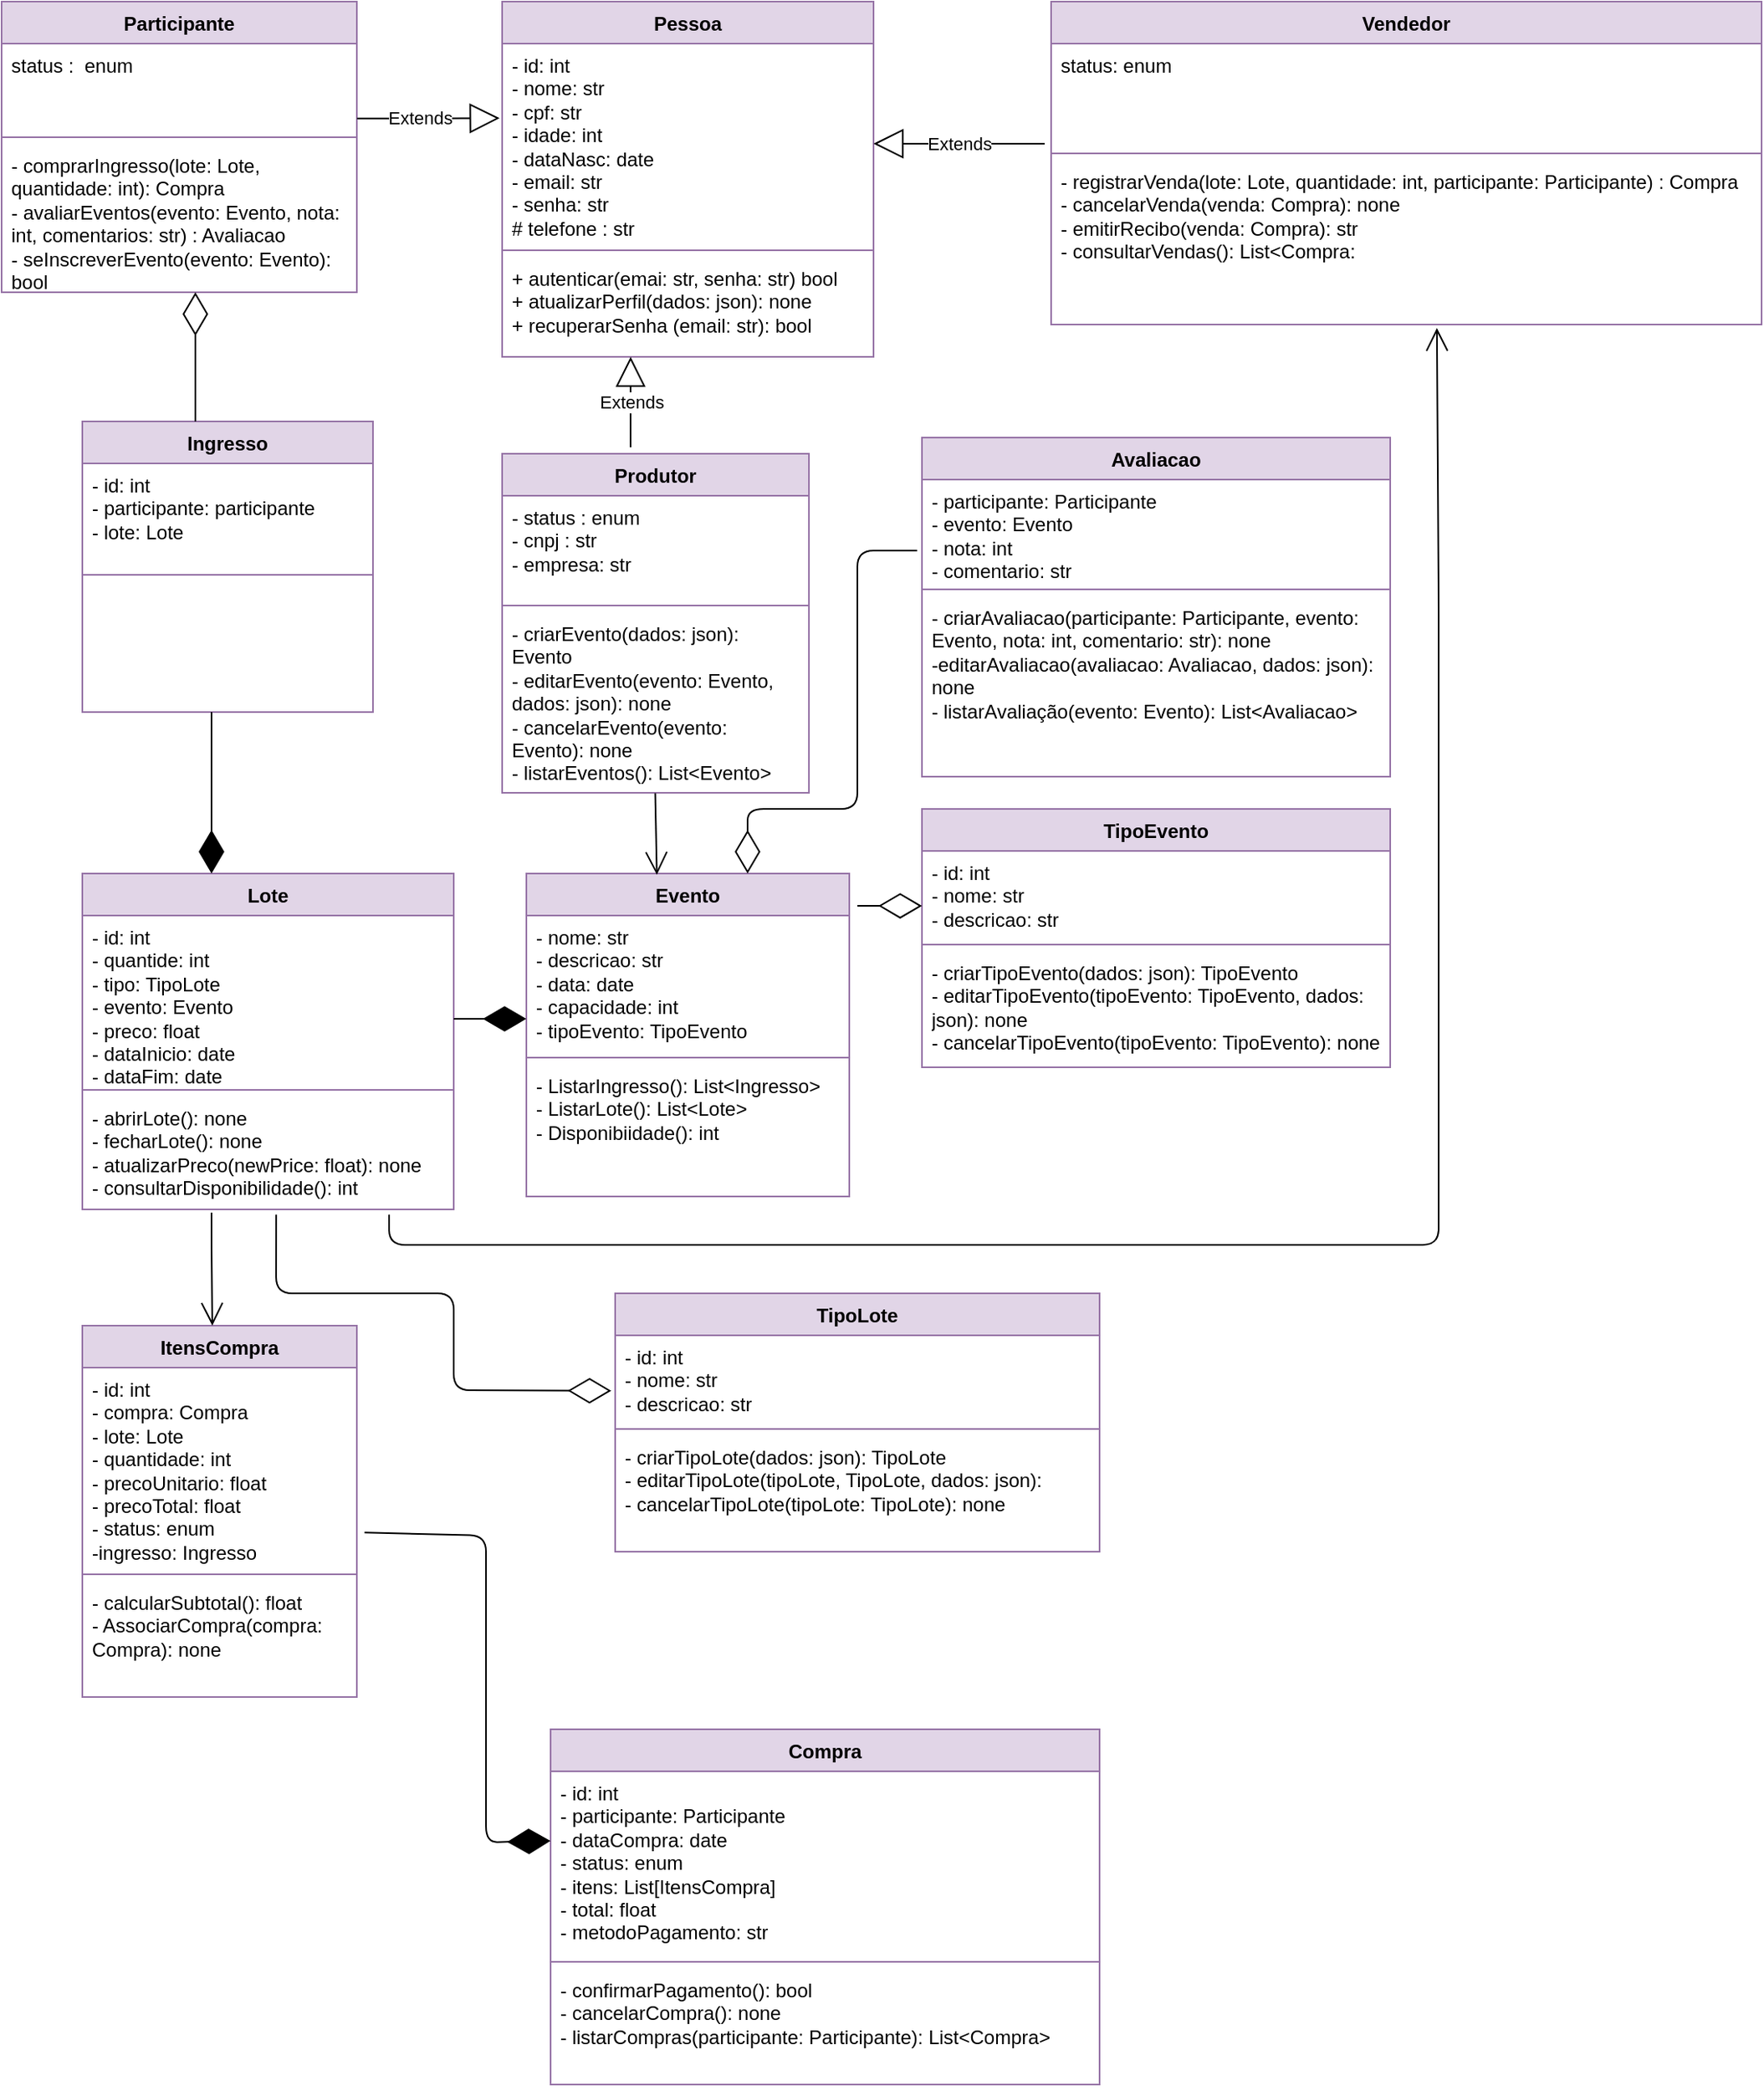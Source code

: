 <mxfile>
    <diagram id="XfVH0HAjjys5zsh1K343" name="Page-1">
        <mxGraphModel dx="2066" dy="721" grid="1" gridSize="10" guides="1" tooltips="1" connect="1" arrows="1" fold="1" page="1" pageScale="1" pageWidth="850" pageHeight="1100" math="0" shadow="0">
            <root>
                <mxCell id="0"/>
                <mxCell id="1" parent="0"/>
                <mxCell id="6" value="Pessoa" style="swimlane;fontStyle=1;align=center;verticalAlign=top;childLayout=stackLayout;horizontal=1;startSize=26;horizontalStack=0;resizeParent=1;resizeParentMax=0;resizeLast=0;collapsible=1;marginBottom=0;whiteSpace=wrap;html=1;fillColor=#e1d5e7;strokeColor=#9673a6;" parent="1" vertex="1">
                    <mxGeometry x="270" y="20" width="230" height="220" as="geometry"/>
                </mxCell>
                <mxCell id="7" value="- id: int&lt;div&gt;- nome: str&lt;/div&gt;&lt;div&gt;- cpf: str&lt;/div&gt;&lt;div&gt;- idade: int&lt;/div&gt;&lt;div&gt;- dataNasc: date&lt;/div&gt;&lt;div&gt;&lt;div style=&quot;scrollbar-color: light-dark(#e2e2e2, #4b4b4b)&lt;br/&gt;&#x9;&#x9;&#x9;&#x9;&#x9;light-dark(#fbfbfb, var(--dark-panel-color));&quot;&gt;- email: str&lt;/div&gt;&lt;div style=&quot;scrollbar-color: light-dark(#e2e2e2, #4b4b4b)&lt;br/&gt;&#x9;&#x9;&#x9;&#x9;&#x9;light-dark(#fbfbfb, var(--dark-panel-color));&quot;&gt;- senha: str&lt;/div&gt;&lt;div style=&quot;scrollbar-color: light-dark(#e2e2e2, #4b4b4b)&lt;br/&gt;&#x9;&#x9;&#x9;&#x9;&#x9;light-dark(#fbfbfb, var(--dark-panel-color));&quot;&gt;# telefone : str&lt;/div&gt;&lt;/div&gt;" style="text;strokeColor=none;fillColor=none;align=left;verticalAlign=top;spacingLeft=4;spacingRight=4;overflow=hidden;rotatable=0;points=[[0,0.5],[1,0.5]];portConstraint=eastwest;whiteSpace=wrap;html=1;" parent="6" vertex="1">
                    <mxGeometry y="26" width="230" height="124" as="geometry"/>
                </mxCell>
                <mxCell id="8" value="" style="line;strokeWidth=1;fillColor=none;align=left;verticalAlign=middle;spacingTop=-1;spacingLeft=3;spacingRight=3;rotatable=0;labelPosition=right;points=[];portConstraint=eastwest;strokeColor=inherit;" parent="6" vertex="1">
                    <mxGeometry y="150" width="230" height="8" as="geometry"/>
                </mxCell>
                <mxCell id="9" value="+ autenticar(emai: str, senha: str) bool&lt;div&gt;+ atualizarPerfil(dados: json): none&lt;/div&gt;&lt;div&gt;+ recuperarSenha (email: str): bool&lt;/div&gt;&lt;div&gt;&lt;br&gt;&lt;/div&gt;" style="text;strokeColor=none;fillColor=none;align=left;verticalAlign=top;spacingLeft=4;spacingRight=4;overflow=hidden;rotatable=0;points=[[0,0.5],[1,0.5]];portConstraint=eastwest;whiteSpace=wrap;html=1;" parent="6" vertex="1">
                    <mxGeometry y="158" width="230" height="62" as="geometry"/>
                </mxCell>
                <mxCell id="11" value="Participante" style="swimlane;fontStyle=1;align=center;verticalAlign=top;childLayout=stackLayout;horizontal=1;startSize=26;horizontalStack=0;resizeParent=1;resizeParentMax=0;resizeLast=0;collapsible=1;marginBottom=0;whiteSpace=wrap;html=1;fillColor=#e1d5e7;strokeColor=#9673a6;" parent="1" vertex="1">
                    <mxGeometry x="-40" y="20" width="220" height="180" as="geometry"/>
                </mxCell>
                <mxCell id="12" value="&lt;div style=&quot;scrollbar-color: light-dark(#e2e2e2, #4b4b4b)&lt;br/&gt;&#x9;&#x9;&#x9;&#x9;&#x9;light-dark(#fbfbfb, var(--dark-panel-color));&quot;&gt;status :&amp;nbsp; enum&lt;/div&gt;" style="text;strokeColor=none;fillColor=none;align=left;verticalAlign=top;spacingLeft=4;spacingRight=4;overflow=hidden;rotatable=0;points=[[0,0.5],[1,0.5]];portConstraint=eastwest;whiteSpace=wrap;html=1;" parent="11" vertex="1">
                    <mxGeometry y="26" width="220" height="54" as="geometry"/>
                </mxCell>
                <mxCell id="13" value="" style="line;strokeWidth=1;fillColor=none;align=left;verticalAlign=middle;spacingTop=-1;spacingLeft=3;spacingRight=3;rotatable=0;labelPosition=right;points=[];portConstraint=eastwest;strokeColor=inherit;" parent="11" vertex="1">
                    <mxGeometry y="80" width="220" height="8" as="geometry"/>
                </mxCell>
                <mxCell id="14" value="- comprarIngresso(lote: Lote, quantidade: int): Compra&lt;div&gt;- avaliarEventos(evento: Evento, nota: int, comentarios: str) : Avaliacao&lt;/div&gt;&lt;div&gt;- seInscreverEvento(evento: Evento): bool&lt;/div&gt;" style="text;strokeColor=none;fillColor=none;align=left;verticalAlign=top;spacingLeft=4;spacingRight=4;overflow=hidden;rotatable=0;points=[[0,0.5],[1,0.5]];portConstraint=eastwest;whiteSpace=wrap;html=1;" parent="11" vertex="1">
                    <mxGeometry y="88" width="220" height="92" as="geometry"/>
                </mxCell>
                <mxCell id="15" value="Produtor" style="swimlane;fontStyle=1;align=center;verticalAlign=top;childLayout=stackLayout;horizontal=1;startSize=26;horizontalStack=0;resizeParent=1;resizeParentMax=0;resizeLast=0;collapsible=1;marginBottom=0;whiteSpace=wrap;html=1;fillColor=#e1d5e7;strokeColor=#9673a6;" parent="1" vertex="1">
                    <mxGeometry x="270" y="300" width="190" height="210" as="geometry"/>
                </mxCell>
                <mxCell id="16" value="&lt;div style=&quot;scrollbar-color: light-dark(#e2e2e2, #4b4b4b)&lt;br/&gt;&#x9;&#x9;&#x9;&#x9;&#x9;light-dark(#fbfbfb, var(--dark-panel-color));&quot;&gt;&lt;span style=&quot;background-color: transparent;&quot;&gt;- status : enum&lt;/span&gt;&lt;/div&gt;&lt;div style=&quot;scrollbar-color: light-dark(#e2e2e2, #4b4b4b)&lt;br/&gt;&#x9;&#x9;&#x9;&#x9;&#x9;light-dark(#fbfbfb, var(--dark-panel-color));&quot;&gt;&lt;span style=&quot;background-color: transparent;&quot;&gt;- cnpj : str&lt;/span&gt;&lt;br&gt;&lt;/div&gt;&lt;div style=&quot;scrollbar-color: light-dark(#e2e2e2, #4b4b4b)&lt;br/&gt;&#x9;&#x9;&#x9;&#x9;&#x9;light-dark(#fbfbfb, var(--dark-panel-color));&quot;&gt;- empresa: str&lt;/div&gt;" style="text;strokeColor=none;fillColor=none;align=left;verticalAlign=top;spacingLeft=4;spacingRight=4;overflow=hidden;rotatable=0;points=[[0,0.5],[1,0.5]];portConstraint=eastwest;whiteSpace=wrap;html=1;" parent="15" vertex="1">
                    <mxGeometry y="26" width="190" height="64" as="geometry"/>
                </mxCell>
                <mxCell id="17" value="" style="line;strokeWidth=1;fillColor=none;align=left;verticalAlign=middle;spacingTop=-1;spacingLeft=3;spacingRight=3;rotatable=0;labelPosition=right;points=[];portConstraint=eastwest;strokeColor=inherit;" parent="15" vertex="1">
                    <mxGeometry y="90" width="190" height="8" as="geometry"/>
                </mxCell>
                <mxCell id="18" value="- criarEvento(dados: json): Evento&lt;div&gt;- editarEvento(evento: Evento, dados: json): none&lt;/div&gt;&lt;div&gt;- cancelarEvento(evento: Evento): none&lt;/div&gt;&lt;div&gt;- listarEventos(): List&amp;lt;Evento&amp;gt;&lt;/div&gt;" style="text;strokeColor=none;fillColor=none;align=left;verticalAlign=top;spacingLeft=4;spacingRight=4;overflow=hidden;rotatable=0;points=[[0,0.5],[1,0.5]];portConstraint=eastwest;whiteSpace=wrap;html=1;" parent="15" vertex="1">
                    <mxGeometry y="98" width="190" height="112" as="geometry"/>
                </mxCell>
                <mxCell id="19" value="Vendedor" style="swimlane;fontStyle=1;align=center;verticalAlign=top;childLayout=stackLayout;horizontal=1;startSize=26;horizontalStack=0;resizeParent=1;resizeParentMax=0;resizeLast=0;collapsible=1;marginBottom=0;whiteSpace=wrap;html=1;fillColor=#e1d5e7;strokeColor=#9673a6;" parent="1" vertex="1">
                    <mxGeometry x="610" y="20" width="440" height="200" as="geometry"/>
                </mxCell>
                <mxCell id="20" value="&lt;div style=&quot;scrollbar-color: light-dark(#e2e2e2, #4b4b4b)&lt;br/&gt;&#x9;&#x9;&#x9;&#x9;&#x9;light-dark(#fbfbfb, var(--dark-panel-color));&quot;&gt;status: enum&lt;/div&gt;" style="text;strokeColor=none;fillColor=none;align=left;verticalAlign=top;spacingLeft=4;spacingRight=4;overflow=hidden;rotatable=0;points=[[0,0.5],[1,0.5]];portConstraint=eastwest;whiteSpace=wrap;html=1;" parent="19" vertex="1">
                    <mxGeometry y="26" width="440" height="64" as="geometry"/>
                </mxCell>
                <mxCell id="21" value="" style="line;strokeWidth=1;fillColor=none;align=left;verticalAlign=middle;spacingTop=-1;spacingLeft=3;spacingRight=3;rotatable=0;labelPosition=right;points=[];portConstraint=eastwest;strokeColor=inherit;" parent="19" vertex="1">
                    <mxGeometry y="90" width="440" height="8" as="geometry"/>
                </mxCell>
                <mxCell id="22" value="- registrarVenda(lote: Lote, quantidade: int, participante: Participante) : Compra&amp;nbsp;&lt;div&gt;- cancelarVenda(venda: Compra): none&lt;/div&gt;&lt;div&gt;- emitirRecibo(venda: Compra): str&lt;/div&gt;&lt;div&gt;- consultarVendas(): List&amp;lt;Compra:&lt;/div&gt;&lt;div&gt;&lt;br&gt;&lt;/div&gt;" style="text;strokeColor=none;fillColor=none;align=left;verticalAlign=top;spacingLeft=4;spacingRight=4;overflow=hidden;rotatable=0;points=[[0,0.5],[1,0.5]];portConstraint=eastwest;whiteSpace=wrap;html=1;" parent="19" vertex="1">
                    <mxGeometry y="98" width="440" height="102" as="geometry"/>
                </mxCell>
                <mxCell id="23" value="Extends" style="endArrow=block;endSize=16;endFill=0;html=1;exitX=1.001;exitY=0.039;exitDx=0;exitDy=0;entryX=-0.007;entryY=0.372;entryDx=0;entryDy=0;exitPerimeter=0;entryPerimeter=0;" parent="1" target="7" edge="1">
                    <mxGeometry x="-0.125" width="160" relative="1" as="geometry">
                        <mxPoint x="180.16" y="92.418" as="sourcePoint"/>
                        <mxPoint x="270" y="90" as="targetPoint"/>
                        <Array as="points">
                            <mxPoint x="240" y="92.34"/>
                        </Array>
                        <mxPoint as="offset"/>
                    </mxGeometry>
                </mxCell>
                <mxCell id="24" value="Extends" style="endArrow=block;endSize=16;endFill=0;html=1;entryX=0.5;entryY=1;entryDx=0;entryDy=0;" parent="1" edge="1">
                    <mxGeometry width="160" relative="1" as="geometry">
                        <mxPoint x="349.56" y="296" as="sourcePoint"/>
                        <mxPoint x="349.56" y="240" as="targetPoint"/>
                    </mxGeometry>
                </mxCell>
                <mxCell id="25" value="Extends" style="endArrow=block;endSize=16;endFill=0;html=1;entryX=1;entryY=0.5;entryDx=0;entryDy=0;" parent="1" target="7" edge="1">
                    <mxGeometry width="160" relative="1" as="geometry">
                        <mxPoint x="606" y="108" as="sourcePoint"/>
                        <mxPoint x="500" y="140" as="targetPoint"/>
                    </mxGeometry>
                </mxCell>
                <mxCell id="26" value="Evento" style="swimlane;fontStyle=1;align=center;verticalAlign=top;childLayout=stackLayout;horizontal=1;startSize=26;horizontalStack=0;resizeParent=1;resizeParentMax=0;resizeLast=0;collapsible=1;marginBottom=0;whiteSpace=wrap;html=1;fillColor=#e1d5e7;strokeColor=#9673a6;" parent="1" vertex="1">
                    <mxGeometry x="285" y="560" width="200" height="200" as="geometry"/>
                </mxCell>
                <mxCell id="27" value="&lt;div&gt;- nome: str&lt;/div&gt;&lt;div&gt;- descricao: str&lt;/div&gt;&lt;div&gt;- data: date&lt;/div&gt;- capacidade: int&lt;div&gt;- tipoEvento: TipoEvento&lt;/div&gt;&lt;div&gt;&lt;br&gt;&lt;/div&gt;" style="text;strokeColor=none;fillColor=none;align=left;verticalAlign=top;spacingLeft=4;spacingRight=4;overflow=hidden;rotatable=0;points=[[0,0.5],[1,0.5]];portConstraint=eastwest;whiteSpace=wrap;html=1;" parent="26" vertex="1">
                    <mxGeometry y="26" width="200" height="84" as="geometry"/>
                </mxCell>
                <mxCell id="28" value="" style="line;strokeWidth=1;fillColor=none;align=left;verticalAlign=middle;spacingTop=-1;spacingLeft=3;spacingRight=3;rotatable=0;labelPosition=right;points=[];portConstraint=eastwest;strokeColor=inherit;" parent="26" vertex="1">
                    <mxGeometry y="110" width="200" height="8" as="geometry"/>
                </mxCell>
                <mxCell id="29" value="- ListarIngresso(): List&amp;lt;Ingresso&amp;gt;&lt;div&gt;- ListarLote(): List&amp;lt;Lote&amp;gt;&lt;/div&gt;&lt;div&gt;- Disponibiidade(): int&lt;/div&gt;" style="text;strokeColor=none;fillColor=none;align=left;verticalAlign=top;spacingLeft=4;spacingRight=4;overflow=hidden;rotatable=0;points=[[0,0.5],[1,0.5]];portConstraint=eastwest;whiteSpace=wrap;html=1;" parent="26" vertex="1">
                    <mxGeometry y="118" width="200" height="82" as="geometry"/>
                </mxCell>
                <mxCell id="30" value="Ingresso" style="swimlane;fontStyle=1;align=center;verticalAlign=top;childLayout=stackLayout;horizontal=1;startSize=26;horizontalStack=0;resizeParent=1;resizeParentMax=0;resizeLast=0;collapsible=1;marginBottom=0;whiteSpace=wrap;html=1;fillColor=#e1d5e7;strokeColor=#9673a6;" parent="1" vertex="1">
                    <mxGeometry x="10" y="280" width="180" height="180" as="geometry"/>
                </mxCell>
                <mxCell id="31" value="&lt;div&gt;- id: int&lt;/div&gt;- participante: participante&lt;div&gt;- lote: Lote&lt;/div&gt;&lt;div&gt;&lt;br&gt;&lt;/div&gt;" style="text;strokeColor=none;fillColor=none;align=left;verticalAlign=top;spacingLeft=4;spacingRight=4;overflow=hidden;rotatable=0;points=[[0,0.5],[1,0.5]];portConstraint=eastwest;whiteSpace=wrap;html=1;" parent="30" vertex="1">
                    <mxGeometry y="26" width="180" height="64" as="geometry"/>
                </mxCell>
                <mxCell id="32" value="" style="line;strokeWidth=1;fillColor=none;align=left;verticalAlign=middle;spacingTop=-1;spacingLeft=3;spacingRight=3;rotatable=0;labelPosition=right;points=[];portConstraint=eastwest;strokeColor=inherit;" parent="30" vertex="1">
                    <mxGeometry y="90" width="180" height="10" as="geometry"/>
                </mxCell>
                <mxCell id="33" value="&lt;div&gt;&lt;br&gt;&lt;/div&gt;" style="text;strokeColor=none;fillColor=none;align=left;verticalAlign=top;spacingLeft=4;spacingRight=4;overflow=hidden;rotatable=0;points=[[0,0.5],[1,0.5]];portConstraint=eastwest;whiteSpace=wrap;html=1;" parent="30" vertex="1">
                    <mxGeometry y="100" width="180" height="80" as="geometry"/>
                </mxCell>
                <mxCell id="34" value="Avaliacao" style="swimlane;fontStyle=1;align=center;verticalAlign=top;childLayout=stackLayout;horizontal=1;startSize=26;horizontalStack=0;resizeParent=1;resizeParentMax=0;resizeLast=0;collapsible=1;marginBottom=0;whiteSpace=wrap;html=1;fillColor=#e1d5e7;strokeColor=#9673a6;" parent="1" vertex="1">
                    <mxGeometry x="530" y="290" width="290" height="210" as="geometry"/>
                </mxCell>
                <mxCell id="35" value="- participante: Participante&lt;div&gt;- evento: Evento&lt;/div&gt;&lt;div&gt;- nota: int&lt;/div&gt;&lt;div&gt;- comentario: str&lt;/div&gt;&lt;div&gt;&lt;br&gt;&lt;/div&gt;" style="text;strokeColor=none;fillColor=none;align=left;verticalAlign=top;spacingLeft=4;spacingRight=4;overflow=hidden;rotatable=0;points=[[0,0.5],[1,0.5]];portConstraint=eastwest;whiteSpace=wrap;html=1;" parent="34" vertex="1">
                    <mxGeometry y="26" width="290" height="64" as="geometry"/>
                </mxCell>
                <mxCell id="36" value="" style="line;strokeWidth=1;fillColor=none;align=left;verticalAlign=middle;spacingTop=-1;spacingLeft=3;spacingRight=3;rotatable=0;labelPosition=right;points=[];portConstraint=eastwest;strokeColor=inherit;" parent="34" vertex="1">
                    <mxGeometry y="90" width="290" height="8" as="geometry"/>
                </mxCell>
                <mxCell id="37" value="- criarAvaliacao(participante: Participante, evento: Evento, nota: int, comentario: str): none&lt;div&gt;-editarAvaliacao(avaliacao: Avaliacao, dados: json): none&lt;/div&gt;&lt;div&gt;- listarAvaliação(evento: Evento): List&amp;lt;Avaliacao&amp;gt;&lt;/div&gt;&lt;div&gt;&lt;br&gt;&lt;/div&gt;" style="text;strokeColor=none;fillColor=none;align=left;verticalAlign=top;spacingLeft=4;spacingRight=4;overflow=hidden;rotatable=0;points=[[0,0.5],[1,0.5]];portConstraint=eastwest;whiteSpace=wrap;html=1;" parent="34" vertex="1">
                    <mxGeometry y="98" width="290" height="112" as="geometry"/>
                </mxCell>
                <mxCell id="42" value="Lote" style="swimlane;fontStyle=1;align=center;verticalAlign=top;childLayout=stackLayout;horizontal=1;startSize=26;horizontalStack=0;resizeParent=1;resizeParentMax=0;resizeLast=0;collapsible=1;marginBottom=0;whiteSpace=wrap;html=1;fillColor=#e1d5e7;strokeColor=#9673a6;" parent="1" vertex="1">
                    <mxGeometry x="10" y="560" width="230" height="208" as="geometry"/>
                </mxCell>
                <mxCell id="43" value="- id: int&lt;div&gt;- quantide: int&lt;/div&gt;&lt;div&gt;- tipo: TipoLote&lt;/div&gt;&lt;div&gt;- evento: Evento&lt;/div&gt;&lt;div&gt;- preco: float&lt;/div&gt;&lt;div&gt;- dataInicio: date&lt;/div&gt;&lt;div&gt;- dataFim: date&lt;/div&gt;" style="text;strokeColor=none;fillColor=none;align=left;verticalAlign=top;spacingLeft=4;spacingRight=4;overflow=hidden;rotatable=0;points=[[0,0.5],[1,0.5]];portConstraint=eastwest;whiteSpace=wrap;html=1;" parent="42" vertex="1">
                    <mxGeometry y="26" width="230" height="104" as="geometry"/>
                </mxCell>
                <mxCell id="44" value="" style="line;strokeWidth=1;fillColor=none;align=left;verticalAlign=middle;spacingTop=-1;spacingLeft=3;spacingRight=3;rotatable=0;labelPosition=right;points=[];portConstraint=eastwest;strokeColor=inherit;" parent="42" vertex="1">
                    <mxGeometry y="130" width="230" height="8" as="geometry"/>
                </mxCell>
                <mxCell id="45" value="- abrirLote(): none&lt;div&gt;- fecharLote(): none&lt;/div&gt;&lt;div&gt;- atualizarPreco(newPrice: float): none&lt;/div&gt;&lt;div&gt;- consultarDisponibilidade(): int&lt;/div&gt;" style="text;strokeColor=none;fillColor=none;align=left;verticalAlign=top;spacingLeft=4;spacingRight=4;overflow=hidden;rotatable=0;points=[[0,0.5],[1,0.5]];portConstraint=eastwest;whiteSpace=wrap;html=1;" parent="42" vertex="1">
                    <mxGeometry y="138" width="230" height="70" as="geometry"/>
                </mxCell>
                <mxCell id="59" value="" style="endArrow=diamondThin;endFill=1;endSize=24;html=1;exitX=0.497;exitY=1.139;exitDx=0;exitDy=0;exitPerimeter=0;" parent="1" edge="1">
                    <mxGeometry width="160" relative="1" as="geometry">
                        <mxPoint x="90.0" y="460.0" as="sourcePoint"/>
                        <mxPoint x="90" y="560" as="targetPoint"/>
                    </mxGeometry>
                </mxCell>
                <mxCell id="60" value="Compra" style="swimlane;fontStyle=1;align=center;verticalAlign=top;childLayout=stackLayout;horizontal=1;startSize=26;horizontalStack=0;resizeParent=1;resizeParentMax=0;resizeLast=0;collapsible=1;marginBottom=0;whiteSpace=wrap;html=1;fillColor=#e1d5e7;strokeColor=#9673a6;" parent="1" vertex="1">
                    <mxGeometry x="300" y="1090" width="340" height="220" as="geometry"/>
                </mxCell>
                <mxCell id="61" value="- id: int&lt;div&gt;- participante: Participante&lt;/div&gt;&lt;div&gt;- dataCompra: date&lt;/div&gt;&lt;div&gt;- status: enum&lt;/div&gt;&lt;div&gt;- itens: List[ItensCompra]&amp;nbsp;&lt;/div&gt;&lt;div&gt;- total: float&lt;/div&gt;&lt;div&gt;- metodoPagamento: str&lt;/div&gt;" style="text;strokeColor=none;fillColor=none;align=left;verticalAlign=top;spacingLeft=4;spacingRight=4;overflow=hidden;rotatable=0;points=[[0,0.5],[1,0.5]];portConstraint=eastwest;whiteSpace=wrap;html=1;" parent="60" vertex="1">
                    <mxGeometry y="26" width="340" height="114" as="geometry"/>
                </mxCell>
                <mxCell id="62" value="" style="line;strokeWidth=1;fillColor=none;align=left;verticalAlign=middle;spacingTop=-1;spacingLeft=3;spacingRight=3;rotatable=0;labelPosition=right;points=[];portConstraint=eastwest;strokeColor=inherit;" parent="60" vertex="1">
                    <mxGeometry y="140" width="340" height="8" as="geometry"/>
                </mxCell>
                <mxCell id="63" value="&lt;span style=&quot;color: rgb(0, 0, 0);&quot;&gt;- confirmarPagamento(): bool&lt;/span&gt;&lt;div style=&quot;scrollbar-color: light-dark(#e2e2e2, #4b4b4b)&lt;br/&gt;&#x9;&#x9;&#x9;&#x9;&#x9;light-dark(#fbfbfb, var(--dark-panel-color));&quot;&gt;- cancelarCompra(): none&lt;/div&gt;&lt;div style=&quot;scrollbar-color: light-dark(#e2e2e2, #4b4b4b)&lt;br/&gt;&#x9;&#x9;&#x9;&#x9;&#x9;light-dark(#fbfbfb, var(--dark-panel-color));&quot;&gt;- listarCompras(participante: Participante): List&amp;lt;Compra&amp;gt;&lt;/div&gt;" style="text;strokeColor=none;fillColor=none;align=left;verticalAlign=top;spacingLeft=4;spacingRight=4;overflow=hidden;rotatable=0;points=[[0,0.5],[1,0.5]];portConstraint=eastwest;whiteSpace=wrap;html=1;" parent="60" vertex="1">
                    <mxGeometry y="148" width="340" height="72" as="geometry"/>
                </mxCell>
                <mxCell id="68" value="ItensCompra" style="swimlane;fontStyle=1;align=center;verticalAlign=top;childLayout=stackLayout;horizontal=1;startSize=26;horizontalStack=0;resizeParent=1;resizeParentMax=0;resizeLast=0;collapsible=1;marginBottom=0;whiteSpace=wrap;html=1;fillColor=#e1d5e7;strokeColor=#9673a6;" parent="1" vertex="1">
                    <mxGeometry x="10" y="840" width="170" height="230" as="geometry"/>
                </mxCell>
                <mxCell id="69" value="- id: int&lt;div&gt;- compra: Compra&lt;/div&gt;&lt;div&gt;- lote: Lote&lt;/div&gt;&lt;div&gt;- quantidade: int&lt;/div&gt;&lt;div&gt;- precoUnitario: float&lt;/div&gt;&lt;div&gt;- precoTotal: float&lt;/div&gt;&lt;div&gt;- status: enum&lt;/div&gt;&lt;div&gt;-ingresso: Ingresso&lt;/div&gt;" style="text;strokeColor=none;fillColor=none;align=left;verticalAlign=top;spacingLeft=4;spacingRight=4;overflow=hidden;rotatable=0;points=[[0,0.5],[1,0.5]];portConstraint=eastwest;whiteSpace=wrap;html=1;" parent="68" vertex="1">
                    <mxGeometry y="26" width="170" height="124" as="geometry"/>
                </mxCell>
                <mxCell id="70" value="" style="line;strokeWidth=1;fillColor=none;align=left;verticalAlign=middle;spacingTop=-1;spacingLeft=3;spacingRight=3;rotatable=0;labelPosition=right;points=[];portConstraint=eastwest;strokeColor=inherit;" parent="68" vertex="1">
                    <mxGeometry y="150" width="170" height="8" as="geometry"/>
                </mxCell>
                <mxCell id="71" value="- calcularSubtotal(): float&lt;div&gt;- AssociarCompra(compra: Compra): none&lt;/div&gt;" style="text;strokeColor=none;fillColor=none;align=left;verticalAlign=top;spacingLeft=4;spacingRight=4;overflow=hidden;rotatable=0;points=[[0,0.5],[1,0.5]];portConstraint=eastwest;whiteSpace=wrap;html=1;" parent="68" vertex="1">
                    <mxGeometry y="158" width="170" height="72" as="geometry"/>
                </mxCell>
                <mxCell id="72" value="" style="endArrow=diamondThin;endFill=1;endSize=24;html=1;exitX=1.028;exitY=0.824;exitDx=0;exitDy=0;exitPerimeter=0;entryX=0;entryY=0.378;entryDx=0;entryDy=0;entryPerimeter=0;" parent="1" source="69" target="61" edge="1">
                    <mxGeometry width="160" relative="1" as="geometry">
                        <mxPoint x="330" y="920" as="sourcePoint"/>
                        <mxPoint x="370" y="880" as="targetPoint"/>
                        <Array as="points">
                            <mxPoint x="260" y="970"/>
                            <mxPoint x="260" y="1160"/>
                        </Array>
                    </mxGeometry>
                </mxCell>
                <mxCell id="74" value="" style="endArrow=open;endFill=1;endSize=12;html=1;entryX=0.404;entryY=0.004;entryDx=0;entryDy=0;exitX=0.499;exitY=1.002;exitDx=0;exitDy=0;exitPerimeter=0;entryPerimeter=0;" parent="1" source="18" target="26" edge="1">
                    <mxGeometry width="160" relative="1" as="geometry">
                        <mxPoint x="365" y="520" as="sourcePoint"/>
                        <mxPoint x="367.29" y="554.026" as="targetPoint"/>
                    </mxGeometry>
                </mxCell>
                <mxCell id="76" value="" style="endArrow=diamondThin;endFill=0;endSize=24;html=1;entryX=0.685;entryY=0;entryDx=0;entryDy=0;entryPerimeter=0;" parent="1" target="26" edge="1">
                    <mxGeometry width="160" relative="1" as="geometry">
                        <mxPoint x="527" y="360" as="sourcePoint"/>
                        <mxPoint x="490" y="560" as="targetPoint"/>
                        <Array as="points">
                            <mxPoint x="490" y="360"/>
                            <mxPoint x="490" y="520"/>
                            <mxPoint x="422" y="520"/>
                        </Array>
                    </mxGeometry>
                </mxCell>
                <mxCell id="77" value="" style="endArrow=diamondThin;endFill=0;endSize=24;html=1;" parent="1" edge="1">
                    <mxGeometry width="160" relative="1" as="geometry">
                        <mxPoint x="80" y="280" as="sourcePoint"/>
                        <mxPoint x="80" y="200" as="targetPoint"/>
                    </mxGeometry>
                </mxCell>
                <mxCell id="78" value="" style="endArrow=open;endFill=1;endSize=12;html=1;exitX=0.826;exitY=1.047;exitDx=0;exitDy=0;exitPerimeter=0;entryX=0.543;entryY=1.021;entryDx=0;entryDy=0;entryPerimeter=0;" parent="1" source="45" target="22" edge="1">
                    <mxGeometry width="160" relative="1" as="geometry">
                        <mxPoint x="170" y="770" as="sourcePoint"/>
                        <mxPoint x="801" y="250" as="targetPoint"/>
                        <Array as="points">
                            <mxPoint x="200" y="790"/>
                            <mxPoint x="310" y="790"/>
                            <mxPoint x="570" y="790"/>
                            <mxPoint x="850" y="790"/>
                            <mxPoint x="850" y="640"/>
                            <mxPoint x="850" y="570"/>
                            <mxPoint x="850" y="490"/>
                            <mxPoint x="850" y="390"/>
                        </Array>
                    </mxGeometry>
                </mxCell>
                <mxCell id="79" value="" style="endArrow=open;endFill=1;endSize=12;html=1;entryX=0.4;entryY=0;entryDx=0;entryDy=0;entryPerimeter=0;" parent="1" edge="1">
                    <mxGeometry width="160" relative="1" as="geometry">
                        <mxPoint x="90" y="770" as="sourcePoint"/>
                        <mxPoint x="90.48" y="840" as="targetPoint"/>
                        <Array as="points">
                            <mxPoint x="90" y="790"/>
                        </Array>
                    </mxGeometry>
                </mxCell>
                <mxCell id="80" value="TipoEvento" style="swimlane;fontStyle=1;align=center;verticalAlign=top;childLayout=stackLayout;horizontal=1;startSize=26;horizontalStack=0;resizeParent=1;resizeParentMax=0;resizeLast=0;collapsible=1;marginBottom=0;whiteSpace=wrap;html=1;fillColor=#e1d5e7;strokeColor=#9673a6;" parent="1" vertex="1">
                    <mxGeometry x="530" y="520" width="290" height="160" as="geometry"/>
                </mxCell>
                <mxCell id="81" value="- id: int&lt;div&gt;- nome: str&lt;/div&gt;&lt;div&gt;- descricao: str&lt;/div&gt;" style="text;strokeColor=none;fillColor=none;align=left;verticalAlign=top;spacingLeft=4;spacingRight=4;overflow=hidden;rotatable=0;points=[[0,0.5],[1,0.5]];portConstraint=eastwest;whiteSpace=wrap;html=1;" parent="80" vertex="1">
                    <mxGeometry y="26" width="290" height="54" as="geometry"/>
                </mxCell>
                <mxCell id="82" value="" style="line;strokeWidth=1;fillColor=none;align=left;verticalAlign=middle;spacingTop=-1;spacingLeft=3;spacingRight=3;rotatable=0;labelPosition=right;points=[];portConstraint=eastwest;strokeColor=inherit;" parent="80" vertex="1">
                    <mxGeometry y="80" width="290" height="8" as="geometry"/>
                </mxCell>
                <mxCell id="83" value="- criarTipoEvento(dados: json): TipoEvento&lt;div&gt;&lt;font color=&quot;#000000&quot;&gt;- editarTipoEvento(tipoEvento: TipoEvento, dados: json): none&lt;/font&gt;&lt;/div&gt;&lt;div&gt;&lt;font color=&quot;#000000&quot;&gt;- cancelarTipoEvento(tipoEvento: TipoEvento): none&lt;br&gt;&lt;/font&gt;&lt;div&gt;&lt;br&gt;&lt;/div&gt;&lt;/div&gt;" style="text;strokeColor=none;fillColor=none;align=left;verticalAlign=top;spacingLeft=4;spacingRight=4;overflow=hidden;rotatable=0;points=[[0,0.5],[1,0.5]];portConstraint=eastwest;whiteSpace=wrap;html=1;" parent="80" vertex="1">
                    <mxGeometry y="88" width="290" height="72" as="geometry"/>
                </mxCell>
                <mxCell id="84" value="TipoLote" style="swimlane;fontStyle=1;align=center;verticalAlign=top;childLayout=stackLayout;horizontal=1;startSize=26;horizontalStack=0;resizeParent=1;resizeParentMax=0;resizeLast=0;collapsible=1;marginBottom=0;whiteSpace=wrap;html=1;fillColor=#e1d5e7;strokeColor=#9673a6;" parent="1" vertex="1">
                    <mxGeometry x="340" y="820" width="300" height="160" as="geometry"/>
                </mxCell>
                <mxCell id="85" value="- id: int&lt;div&gt;- nome: str&lt;/div&gt;&lt;div&gt;- descricao: str&lt;/div&gt;" style="text;strokeColor=none;fillColor=none;align=left;verticalAlign=top;spacingLeft=4;spacingRight=4;overflow=hidden;rotatable=0;points=[[0,0.5],[1,0.5]];portConstraint=eastwest;whiteSpace=wrap;html=1;" parent="84" vertex="1">
                    <mxGeometry y="26" width="300" height="54" as="geometry"/>
                </mxCell>
                <mxCell id="86" value="" style="line;strokeWidth=1;fillColor=none;align=left;verticalAlign=middle;spacingTop=-1;spacingLeft=3;spacingRight=3;rotatable=0;labelPosition=right;points=[];portConstraint=eastwest;strokeColor=inherit;" parent="84" vertex="1">
                    <mxGeometry y="80" width="300" height="8" as="geometry"/>
                </mxCell>
                <mxCell id="87" value="- criarTipoLote(dados: json): TipoLote&lt;div&gt;- editarTipoLote(tipoLote, TipoLote, dados: json):&lt;/div&gt;&lt;div&gt;- cancelarTipoLote(tipoLote: TipoLote): none&lt;/div&gt;" style="text;strokeColor=none;fillColor=none;align=left;verticalAlign=top;spacingLeft=4;spacingRight=4;overflow=hidden;rotatable=0;points=[[0,0.5],[1,0.5]];portConstraint=eastwest;whiteSpace=wrap;html=1;" parent="84" vertex="1">
                    <mxGeometry y="88" width="300" height="72" as="geometry"/>
                </mxCell>
                <mxCell id="88" value="" style="endArrow=diamondThin;endFill=0;endSize=24;html=1;entryX=-0.008;entryY=0.636;entryDx=0;entryDy=0;entryPerimeter=0;exitX=0.522;exitY=1.047;exitDx=0;exitDy=0;exitPerimeter=0;" parent="1" source="45" edge="1" target="85">
                    <mxGeometry width="160" relative="1" as="geometry">
                        <mxPoint x="130" y="780" as="sourcePoint"/>
                        <mxPoint x="350" y="708.73" as="targetPoint"/>
                        <Array as="points">
                            <mxPoint x="130" y="820"/>
                            <mxPoint x="240" y="820"/>
                            <mxPoint x="240" y="880"/>
                        </Array>
                    </mxGeometry>
                </mxCell>
                <mxCell id="91" value="" style="endArrow=diamondThin;endFill=0;endSize=24;html=1;entryX=0;entryY=0.63;entryDx=0;entryDy=0;entryPerimeter=0;" parent="1" target="81" edge="1">
                    <mxGeometry width="160" relative="1" as="geometry">
                        <mxPoint x="490" y="580" as="sourcePoint"/>
                        <mxPoint x="620" y="450" as="targetPoint"/>
                    </mxGeometry>
                </mxCell>
                <mxCell id="95" value="" style="endArrow=diamondThin;endFill=1;endSize=24;html=1;" edge="1" parent="1">
                    <mxGeometry width="160" relative="1" as="geometry">
                        <mxPoint x="240" y="650" as="sourcePoint"/>
                        <mxPoint x="285" y="650" as="targetPoint"/>
                    </mxGeometry>
                </mxCell>
            </root>
        </mxGraphModel>
    </diagram>
</mxfile>
